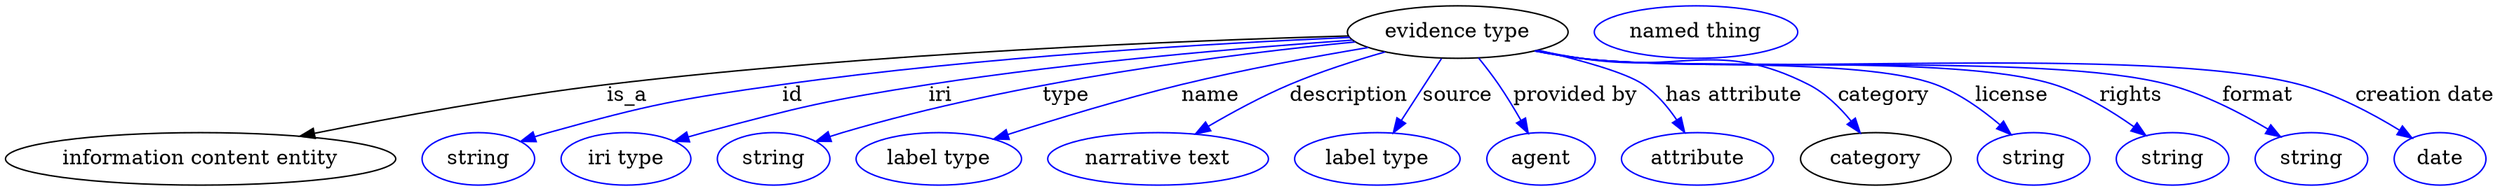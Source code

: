 digraph {
	graph [bb="0,0,1701.2,123"];
	node [label="\N"];
	"evidence type"	[height=0.5,
		label="evidence type",
		pos="993.24,105",
		width=2.0943];
	"information content entity"	[height=0.5,
		pos="133.24,18",
		width=3.7011];
	"evidence type" -> "information content entity"	[label=is_a,
		lp="425.24,61.5",
		pos="e,201.16,33.53 918.57,102.32 807.58,99.195 592.66,90.693 411.24,69 343.28,60.874 266.8,46.748 211.28,35.579"];
	id	[color=blue,
		height=0.5,
		label=string,
		pos="323.24,18",
		width=1.0652];
	"evidence type" -> id	[color=blue,
		label=id,
		lp="538.24,61.5",
		pos="e,352.22,29.984 919.31,101.31 827.83,97.318 667.45,88.127 531.24,69 459.34,58.904 441.18,55.499 371.24,36 368.13,35.133 364.93,34.168 \
361.73,33.151",
		style=solid];
	iri	[color=blue,
		height=0.5,
		label="iri type",
		pos="424.24,18",
		width=1.2277];
	"evidence type" -> iri	[color=blue,
		label=iri,
		lp="639.24,61.5",
		pos="e,457.51,30.005 921.16,99.505 847.88,94.355 731.22,84.561 631.24,69 562.5,58.301 545.49,53.797 478.24,36 474.65,35.052 470.95,34.014 \
467.25,32.933",
		style=solid];
	type	[color=blue,
		height=0.5,
		label=string,
		pos="525.24,18",
		width=1.0652];
	"evidence type" -> type	[color=blue,
		label=type,
		lp="725.24,61.5",
		pos="e,553.89,29.968 923.1,98.221 838.53,89.991 692.72,71.755 572.24,36 569.34,35.139 566.35,34.197 563.37,33.212",
		style=solid];
	name	[color=blue,
		height=0.5,
		label="label type",
		pos="638.24,18",
		width=1.5707];
	"evidence type" -> name	[color=blue,
		label=name,
		lp="824.24,61.5",
		pos="e,675.82,31.607 932.02,94.41 894.85,88.155 846.56,79.26 804.24,69 763.81,59.2 718.65,45.409 685.66,34.792",
		style=solid];
	description	[color=blue,
		height=0.5,
		label="narrative text",
		pos="788.24,18",
		width=2.0943];
	"evidence type" -> description	[color=blue,
		label=description,
		lp="918.74,61.5",
		pos="e,813.89,35.167 943.74,91.421 923.14,85.549 899.18,77.885 878.24,69 859.22,60.93 839.02,49.953 822.6,40.34",
		style=solid];
	source	[color=blue,
		height=0.5,
		label="label type",
		pos="938.24,18",
		width=1.5707];
	"evidence type" -> source	[color=blue,
		label=source,
		lp="993.24,61.5",
		pos="e,949.16,35.885 982.11,86.799 974.23,74.622 963.53,58.089 954.67,44.398",
		style=solid];
	"provided by"	[color=blue,
		height=0.5,
		label=agent,
		pos="1050.2,18",
		width=1.0291];
	"evidence type" -> "provided by"	[color=blue,
		label="provided by",
		lp="1073.7,61.5",
		pos="e,1041.4,35.59 1007.4,87.299 1012,81.628 1017,75.165 1021.2,69 1026.5,61.262 1031.8,52.512 1036.4,44.519",
		style=solid];
	"has attribute"	[color=blue,
		height=0.5,
		label=attribute,
		pos="1157.2,18",
		width=1.4443];
	"evidence type" -> "has attribute"	[color=blue,
		label="has attribute",
		lp="1182.2,61.5",
		pos="e,1148.5,36.182 1048,92.632 1076.7,85.962 1108.2,77.248 1120.2,69 1129.3,62.769 1137,53.565 1143,44.747",
		style=solid];
	category	[height=0.5,
		pos="1278.2,18",
		width=1.4263];
	"evidence type" -> category	[color=blue,
		label=category,
		lp="1283.7,61.5",
		pos="e,1267.8,35.876 1047.3,92.349 1057.3,90.413 1067.5,88.538 1077.2,87 1146.2,76.068 1171.2,101.01 1233.2,69 1244.5,63.201 1254.3,53.362 \
1261.8,43.938",
		style=solid];
	license	[color=blue,
		height=0.5,
		label=string,
		pos="1386.2,18",
		width=1.0652];
	"evidence type" -> license	[color=blue,
		label=license,
		lp="1371.2,61.5",
		pos="e,1370.8,34.652 1046.4,92.196 1056.6,90.228 1067.2,88.381 1077.2,87 1130.7,79.637 1268.7,87.88 1319.2,69 1335.4,62.972 1350.9,51.795 \
1363,41.534",
		style=solid];
	rights	[color=blue,
		height=0.5,
		label=string,
		pos="1481.2,18",
		width=1.0652];
	"evidence type" -> rights	[color=blue,
		label=rights,
		lp="1452.7,61.5",
		pos="e,1462.9,34.036 1046.4,92.046 1056.6,90.092 1067.2,88.288 1077.2,87 1148.5,77.846 1331.7,90.543 1400.2,69 1419.9,62.832 1439.6,50.829 \
1454.6,40.13",
		style=solid];
	format	[color=blue,
		height=0.5,
		label=string,
		pos="1576.2,18",
		width=1.0652];
	"evidence type" -> format	[color=blue,
		label=format,
		lp="1539.7,61.5",
		pos="e,1555.1,33.143 1045.9,92.044 1056.2,90.064 1067,88.252 1077.2,87 1165.8,76.12 1392,91.787 1478.2,69 1502.5,62.585 1527.7,49.569 \
1546.5,38.426",
		style=solid];
	"creation date"	[color=blue,
		height=0.5,
		label=date,
		pos="1664.2,18",
		width=0.86659];
	"evidence type" -> "creation date"	[color=blue,
		label="creation date",
		lp="1653.7,61.5",
		pos="e,1645.1,32.267 1045.9,91.977 1056.2,90.003 1067,88.21 1077.2,87 1185.7,74.128 1462.7,96.901 1568.2,69 1592.8,62.521 1618.1,48.983 \
1636.6,37.626",
		style=solid];
	"named thing_category"	[color=blue,
		height=0.5,
		label="named thing",
		pos="1156.2,105",
		width=1.9318];
}
